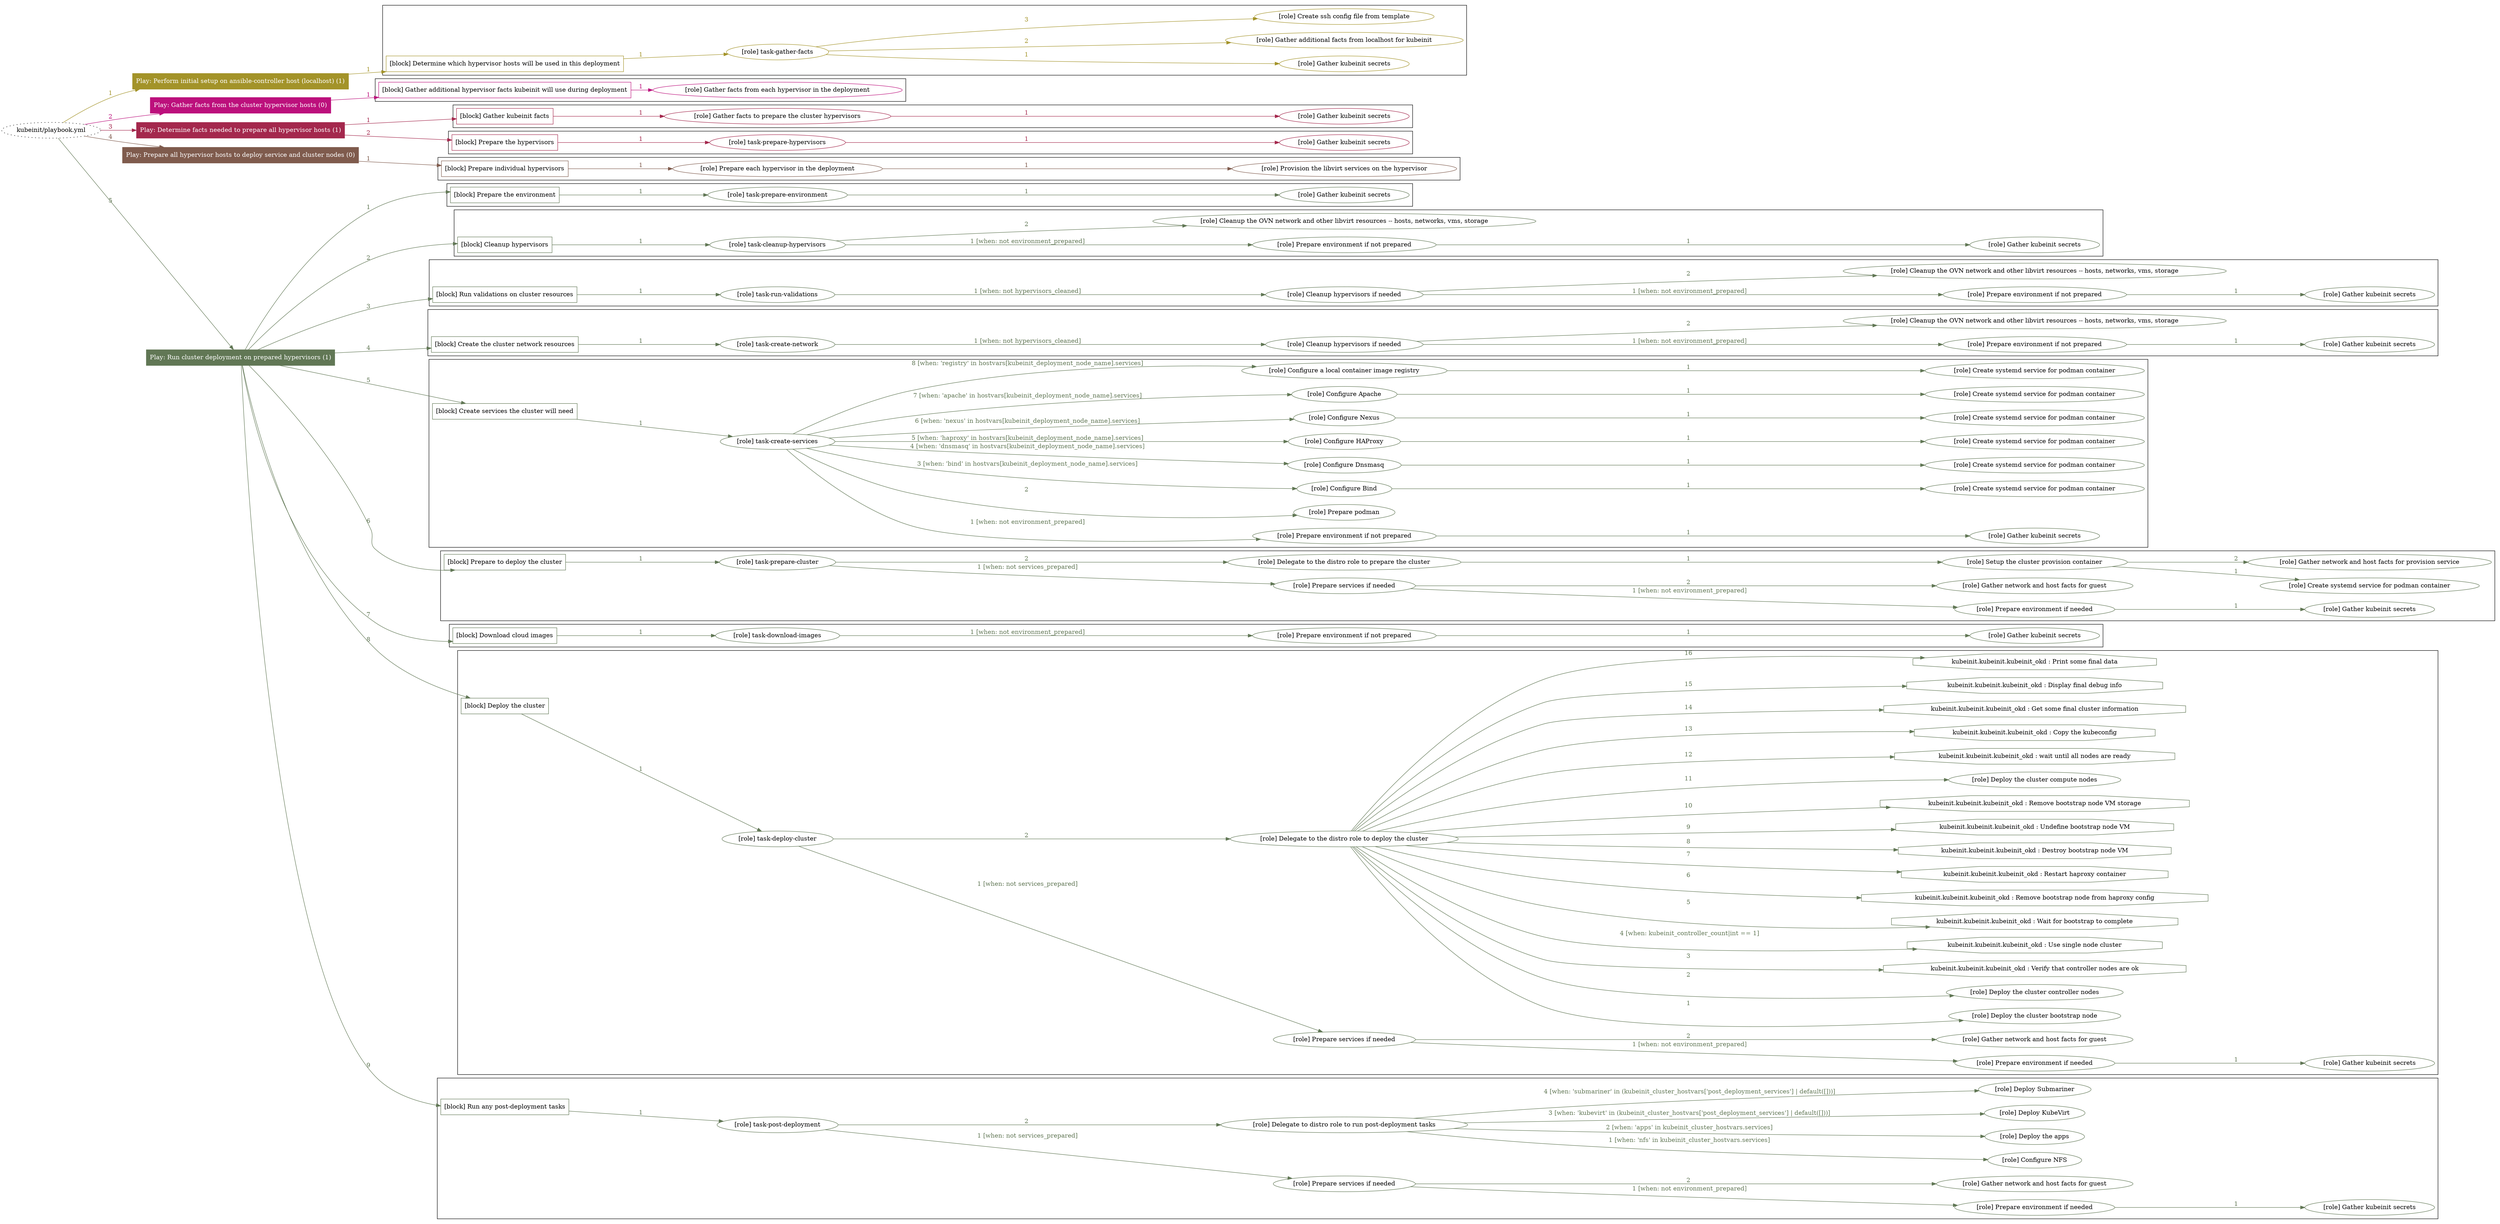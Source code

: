 digraph {
	graph [concentrate=true ordering=in rankdir=LR ratio=fill]
	edge [esep=5 sep=10]
	"kubeinit/playbook.yml" [URL="/home/runner/work/kubeinit/kubeinit/kubeinit/playbook.yml" id=playbook_3bedbb3f style=dotted]
	"kubeinit/playbook.yml" -> play_174b3d95 [label="1 " color="#a39329" fontcolor="#a39329" id=edge_b71d669e labeltooltip="1 " tooltip="1 "]
	subgraph "Play: Perform initial setup on ansible-controller host (localhost) (1)" {
		play_174b3d95 [label="Play: Perform initial setup on ansible-controller host (localhost) (1)" URL="/home/runner/work/kubeinit/kubeinit/kubeinit/playbook.yml" color="#a39329" fontcolor="#ffffff" id=play_174b3d95 shape=box style=filled tooltip=localhost]
		play_174b3d95 -> block_74522c84 [label=1 color="#a39329" fontcolor="#a39329" id=edge_3287a7b7 labeltooltip=1 tooltip=1]
		subgraph cluster_block_74522c84 {
			block_74522c84 [label="[block] Determine which hypervisor hosts will be used in this deployment" URL="/home/runner/work/kubeinit/kubeinit/kubeinit/playbook.yml" color="#a39329" id=block_74522c84 labeltooltip="Determine which hypervisor hosts will be used in this deployment" shape=box tooltip="Determine which hypervisor hosts will be used in this deployment"]
			block_74522c84 -> role_0ba1e5b7 [label="1 " color="#a39329" fontcolor="#a39329" id=edge_b9b6e959 labeltooltip="1 " tooltip="1 "]
			subgraph "task-gather-facts" {
				role_0ba1e5b7 [label="[role] task-gather-facts" URL="/home/runner/work/kubeinit/kubeinit/kubeinit/playbook.yml" color="#a39329" id=role_0ba1e5b7 tooltip="task-gather-facts"]
				role_0ba1e5b7 -> role_0a062e35 [label="1 " color="#a39329" fontcolor="#a39329" id=edge_e9a0bc50 labeltooltip="1 " tooltip="1 "]
				subgraph "Gather kubeinit secrets" {
					role_0a062e35 [label="[role] Gather kubeinit secrets" URL="/home/runner/.ansible/collections/ansible_collections/kubeinit/kubeinit/roles/kubeinit_prepare/tasks/build_hypervisors_group.yml" color="#a39329" id=role_0a062e35 tooltip="Gather kubeinit secrets"]
				}
				role_0ba1e5b7 -> role_7d234ff5 [label="2 " color="#a39329" fontcolor="#a39329" id=edge_f96735f7 labeltooltip="2 " tooltip="2 "]
				subgraph "Gather additional facts from localhost for kubeinit" {
					role_7d234ff5 [label="[role] Gather additional facts from localhost for kubeinit" URL="/home/runner/.ansible/collections/ansible_collections/kubeinit/kubeinit/roles/kubeinit_prepare/tasks/build_hypervisors_group.yml" color="#a39329" id=role_7d234ff5 tooltip="Gather additional facts from localhost for kubeinit"]
				}
				role_0ba1e5b7 -> role_5dbe7e79 [label="3 " color="#a39329" fontcolor="#a39329" id=edge_c4cd03f3 labeltooltip="3 " tooltip="3 "]
				subgraph "Create ssh config file from template" {
					role_5dbe7e79 [label="[role] Create ssh config file from template" URL="/home/runner/.ansible/collections/ansible_collections/kubeinit/kubeinit/roles/kubeinit_prepare/tasks/build_hypervisors_group.yml" color="#a39329" id=role_5dbe7e79 tooltip="Create ssh config file from template"]
				}
			}
		}
	}
	"kubeinit/playbook.yml" -> play_6eb39362 [label="2 " color="#bc107c" fontcolor="#bc107c" id=edge_ad0352cd labeltooltip="2 " tooltip="2 "]
	subgraph "Play: Gather facts from the cluster hypervisor hosts (0)" {
		play_6eb39362 [label="Play: Gather facts from the cluster hypervisor hosts (0)" URL="/home/runner/work/kubeinit/kubeinit/kubeinit/playbook.yml" color="#bc107c" fontcolor="#ffffff" id=play_6eb39362 shape=box style=filled tooltip="Play: Gather facts from the cluster hypervisor hosts (0)"]
		play_6eb39362 -> block_1a18c3d5 [label=1 color="#bc107c" fontcolor="#bc107c" id=edge_18bdb130 labeltooltip=1 tooltip=1]
		subgraph cluster_block_1a18c3d5 {
			block_1a18c3d5 [label="[block] Gather additional hypervisor facts kubeinit will use during deployment" URL="/home/runner/work/kubeinit/kubeinit/kubeinit/playbook.yml" color="#bc107c" id=block_1a18c3d5 labeltooltip="Gather additional hypervisor facts kubeinit will use during deployment" shape=box tooltip="Gather additional hypervisor facts kubeinit will use during deployment"]
			block_1a18c3d5 -> role_09507cfc [label="1 " color="#bc107c" fontcolor="#bc107c" id=edge_cf3bec93 labeltooltip="1 " tooltip="1 "]
			subgraph "Gather facts from each hypervisor in the deployment" {
				role_09507cfc [label="[role] Gather facts from each hypervisor in the deployment" URL="/home/runner/work/kubeinit/kubeinit/kubeinit/playbook.yml" color="#bc107c" id=role_09507cfc tooltip="Gather facts from each hypervisor in the deployment"]
			}
		}
	}
	"kubeinit/playbook.yml" -> play_1ab27bfb [label="3 " color="#a4284d" fontcolor="#a4284d" id=edge_b1a9ce6e labeltooltip="3 " tooltip="3 "]
	subgraph "Play: Determine facts needed to prepare all hypervisor hosts (1)" {
		play_1ab27bfb [label="Play: Determine facts needed to prepare all hypervisor hosts (1)" URL="/home/runner/work/kubeinit/kubeinit/kubeinit/playbook.yml" color="#a4284d" fontcolor="#ffffff" id=play_1ab27bfb shape=box style=filled tooltip=localhost]
		play_1ab27bfb -> block_59e3837d [label=1 color="#a4284d" fontcolor="#a4284d" id=edge_a6f72ed9 labeltooltip=1 tooltip=1]
		subgraph cluster_block_59e3837d {
			block_59e3837d [label="[block] Gather kubeinit facts" URL="/home/runner/work/kubeinit/kubeinit/kubeinit/playbook.yml" color="#a4284d" id=block_59e3837d labeltooltip="Gather kubeinit facts" shape=box tooltip="Gather kubeinit facts"]
			block_59e3837d -> role_74413d7d [label="1 " color="#a4284d" fontcolor="#a4284d" id=edge_af2817b0 labeltooltip="1 " tooltip="1 "]
			subgraph "Gather facts to prepare the cluster hypervisors" {
				role_74413d7d [label="[role] Gather facts to prepare the cluster hypervisors" URL="/home/runner/work/kubeinit/kubeinit/kubeinit/playbook.yml" color="#a4284d" id=role_74413d7d tooltip="Gather facts to prepare the cluster hypervisors"]
				role_74413d7d -> role_8d53d84b [label="1 " color="#a4284d" fontcolor="#a4284d" id=edge_31f75bb0 labeltooltip="1 " tooltip="1 "]
				subgraph "Gather kubeinit secrets" {
					role_8d53d84b [label="[role] Gather kubeinit secrets" URL="/home/runner/.ansible/collections/ansible_collections/kubeinit/kubeinit/roles/kubeinit_prepare/tasks/gather_kubeinit_facts.yml" color="#a4284d" id=role_8d53d84b tooltip="Gather kubeinit secrets"]
				}
			}
		}
		play_1ab27bfb -> block_41afdfa6 [label=2 color="#a4284d" fontcolor="#a4284d" id=edge_e0762535 labeltooltip=2 tooltip=2]
		subgraph cluster_block_41afdfa6 {
			block_41afdfa6 [label="[block] Prepare the hypervisors" URL="/home/runner/work/kubeinit/kubeinit/kubeinit/playbook.yml" color="#a4284d" id=block_41afdfa6 labeltooltip="Prepare the hypervisors" shape=box tooltip="Prepare the hypervisors"]
			block_41afdfa6 -> role_24ebc17f [label="1 " color="#a4284d" fontcolor="#a4284d" id=edge_6d41d6a4 labeltooltip="1 " tooltip="1 "]
			subgraph "task-prepare-hypervisors" {
				role_24ebc17f [label="[role] task-prepare-hypervisors" URL="/home/runner/work/kubeinit/kubeinit/kubeinit/playbook.yml" color="#a4284d" id=role_24ebc17f tooltip="task-prepare-hypervisors"]
				role_24ebc17f -> role_e06e3831 [label="1 " color="#a4284d" fontcolor="#a4284d" id=edge_910610d3 labeltooltip="1 " tooltip="1 "]
				subgraph "Gather kubeinit secrets" {
					role_e06e3831 [label="[role] Gather kubeinit secrets" URL="/home/runner/.ansible/collections/ansible_collections/kubeinit/kubeinit/roles/kubeinit_prepare/tasks/gather_kubeinit_facts.yml" color="#a4284d" id=role_e06e3831 tooltip="Gather kubeinit secrets"]
				}
			}
		}
	}
	"kubeinit/playbook.yml" -> play_4b613582 [label="4 " color="#7f5b4d" fontcolor="#7f5b4d" id=edge_abc110e1 labeltooltip="4 " tooltip="4 "]
	subgraph "Play: Prepare all hypervisor hosts to deploy service and cluster nodes (0)" {
		play_4b613582 [label="Play: Prepare all hypervisor hosts to deploy service and cluster nodes (0)" URL="/home/runner/work/kubeinit/kubeinit/kubeinit/playbook.yml" color="#7f5b4d" fontcolor="#ffffff" id=play_4b613582 shape=box style=filled tooltip="Play: Prepare all hypervisor hosts to deploy service and cluster nodes (0)"]
		play_4b613582 -> block_e85002d2 [label=1 color="#7f5b4d" fontcolor="#7f5b4d" id=edge_c864206b labeltooltip=1 tooltip=1]
		subgraph cluster_block_e85002d2 {
			block_e85002d2 [label="[block] Prepare individual hypervisors" URL="/home/runner/work/kubeinit/kubeinit/kubeinit/playbook.yml" color="#7f5b4d" id=block_e85002d2 labeltooltip="Prepare individual hypervisors" shape=box tooltip="Prepare individual hypervisors"]
			block_e85002d2 -> role_a29f2932 [label="1 " color="#7f5b4d" fontcolor="#7f5b4d" id=edge_3a478694 labeltooltip="1 " tooltip="1 "]
			subgraph "Prepare each hypervisor in the deployment" {
				role_a29f2932 [label="[role] Prepare each hypervisor in the deployment" URL="/home/runner/work/kubeinit/kubeinit/kubeinit/playbook.yml" color="#7f5b4d" id=role_a29f2932 tooltip="Prepare each hypervisor in the deployment"]
				role_a29f2932 -> role_71c5b5d5 [label="1 " color="#7f5b4d" fontcolor="#7f5b4d" id=edge_950cf396 labeltooltip="1 " tooltip="1 "]
				subgraph "Provision the libvirt services on the hypervisor" {
					role_71c5b5d5 [label="[role] Provision the libvirt services on the hypervisor" URL="/home/runner/.ansible/collections/ansible_collections/kubeinit/kubeinit/roles/kubeinit_prepare/tasks/prepare_hypervisor.yml" color="#7f5b4d" id=role_71c5b5d5 tooltip="Provision the libvirt services on the hypervisor"]
				}
			}
		}
	}
	"kubeinit/playbook.yml" -> play_f8335f6b [label="5 " color="#617755" fontcolor="#617755" id=edge_6c191ca3 labeltooltip="5 " tooltip="5 "]
	subgraph "Play: Run cluster deployment on prepared hypervisors (1)" {
		play_f8335f6b [label="Play: Run cluster deployment on prepared hypervisors (1)" URL="/home/runner/work/kubeinit/kubeinit/kubeinit/playbook.yml" color="#617755" fontcolor="#ffffff" id=play_f8335f6b shape=box style=filled tooltip=localhost]
		play_f8335f6b -> block_c4196359 [label=1 color="#617755" fontcolor="#617755" id=edge_a786167e labeltooltip=1 tooltip=1]
		subgraph cluster_block_c4196359 {
			block_c4196359 [label="[block] Prepare the environment" URL="/home/runner/work/kubeinit/kubeinit/kubeinit/playbook.yml" color="#617755" id=block_c4196359 labeltooltip="Prepare the environment" shape=box tooltip="Prepare the environment"]
			block_c4196359 -> role_02951057 [label="1 " color="#617755" fontcolor="#617755" id=edge_0a539c5b labeltooltip="1 " tooltip="1 "]
			subgraph "task-prepare-environment" {
				role_02951057 [label="[role] task-prepare-environment" URL="/home/runner/work/kubeinit/kubeinit/kubeinit/playbook.yml" color="#617755" id=role_02951057 tooltip="task-prepare-environment"]
				role_02951057 -> role_c71833b1 [label="1 " color="#617755" fontcolor="#617755" id=edge_c8c875cb labeltooltip="1 " tooltip="1 "]
				subgraph "Gather kubeinit secrets" {
					role_c71833b1 [label="[role] Gather kubeinit secrets" URL="/home/runner/.ansible/collections/ansible_collections/kubeinit/kubeinit/roles/kubeinit_prepare/tasks/gather_kubeinit_facts.yml" color="#617755" id=role_c71833b1 tooltip="Gather kubeinit secrets"]
				}
			}
		}
		play_f8335f6b -> block_bfbc50b3 [label=2 color="#617755" fontcolor="#617755" id=edge_c28ae965 labeltooltip=2 tooltip=2]
		subgraph cluster_block_bfbc50b3 {
			block_bfbc50b3 [label="[block] Cleanup hypervisors" URL="/home/runner/work/kubeinit/kubeinit/kubeinit/playbook.yml" color="#617755" id=block_bfbc50b3 labeltooltip="Cleanup hypervisors" shape=box tooltip="Cleanup hypervisors"]
			block_bfbc50b3 -> role_fa94af09 [label="1 " color="#617755" fontcolor="#617755" id=edge_de849573 labeltooltip="1 " tooltip="1 "]
			subgraph "task-cleanup-hypervisors" {
				role_fa94af09 [label="[role] task-cleanup-hypervisors" URL="/home/runner/work/kubeinit/kubeinit/kubeinit/playbook.yml" color="#617755" id=role_fa94af09 tooltip="task-cleanup-hypervisors"]
				role_fa94af09 -> role_ceb1ae45 [label="1 [when: not environment_prepared]" color="#617755" fontcolor="#617755" id=edge_382d214c labeltooltip="1 [when: not environment_prepared]" tooltip="1 [when: not environment_prepared]"]
				subgraph "Prepare environment if not prepared" {
					role_ceb1ae45 [label="[role] Prepare environment if not prepared" URL="/home/runner/.ansible/collections/ansible_collections/kubeinit/kubeinit/roles/kubeinit_prepare/tasks/cleanup_hypervisors.yml" color="#617755" id=role_ceb1ae45 tooltip="Prepare environment if not prepared"]
					role_ceb1ae45 -> role_027d367d [label="1 " color="#617755" fontcolor="#617755" id=edge_ce915ad4 labeltooltip="1 " tooltip="1 "]
					subgraph "Gather kubeinit secrets" {
						role_027d367d [label="[role] Gather kubeinit secrets" URL="/home/runner/.ansible/collections/ansible_collections/kubeinit/kubeinit/roles/kubeinit_prepare/tasks/gather_kubeinit_facts.yml" color="#617755" id=role_027d367d tooltip="Gather kubeinit secrets"]
					}
				}
				role_fa94af09 -> role_b4b18004 [label="2 " color="#617755" fontcolor="#617755" id=edge_0b291404 labeltooltip="2 " tooltip="2 "]
				subgraph "Cleanup the OVN network and other libvirt resources -- hosts, networks, vms, storage" {
					role_b4b18004 [label="[role] Cleanup the OVN network and other libvirt resources -- hosts, networks, vms, storage" URL="/home/runner/.ansible/collections/ansible_collections/kubeinit/kubeinit/roles/kubeinit_prepare/tasks/cleanup_hypervisors.yml" color="#617755" id=role_b4b18004 tooltip="Cleanup the OVN network and other libvirt resources -- hosts, networks, vms, storage"]
				}
			}
		}
		play_f8335f6b -> block_b5532238 [label=3 color="#617755" fontcolor="#617755" id=edge_f71863b3 labeltooltip=3 tooltip=3]
		subgraph cluster_block_b5532238 {
			block_b5532238 [label="[block] Run validations on cluster resources" URL="/home/runner/work/kubeinit/kubeinit/kubeinit/playbook.yml" color="#617755" id=block_b5532238 labeltooltip="Run validations on cluster resources" shape=box tooltip="Run validations on cluster resources"]
			block_b5532238 -> role_f672091c [label="1 " color="#617755" fontcolor="#617755" id=edge_d4565159 labeltooltip="1 " tooltip="1 "]
			subgraph "task-run-validations" {
				role_f672091c [label="[role] task-run-validations" URL="/home/runner/work/kubeinit/kubeinit/kubeinit/playbook.yml" color="#617755" id=role_f672091c tooltip="task-run-validations"]
				role_f672091c -> role_fff4800b [label="1 [when: not hypervisors_cleaned]" color="#617755" fontcolor="#617755" id=edge_53171412 labeltooltip="1 [when: not hypervisors_cleaned]" tooltip="1 [when: not hypervisors_cleaned]"]
				subgraph "Cleanup hypervisors if needed" {
					role_fff4800b [label="[role] Cleanup hypervisors if needed" URL="/home/runner/.ansible/collections/ansible_collections/kubeinit/kubeinit/roles/kubeinit_validations/tasks/main.yml" color="#617755" id=role_fff4800b tooltip="Cleanup hypervisors if needed"]
					role_fff4800b -> role_0109b77f [label="1 [when: not environment_prepared]" color="#617755" fontcolor="#617755" id=edge_e556b8a4 labeltooltip="1 [when: not environment_prepared]" tooltip="1 [when: not environment_prepared]"]
					subgraph "Prepare environment if not prepared" {
						role_0109b77f [label="[role] Prepare environment if not prepared" URL="/home/runner/.ansible/collections/ansible_collections/kubeinit/kubeinit/roles/kubeinit_prepare/tasks/cleanup_hypervisors.yml" color="#617755" id=role_0109b77f tooltip="Prepare environment if not prepared"]
						role_0109b77f -> role_1757f13f [label="1 " color="#617755" fontcolor="#617755" id=edge_e5deb911 labeltooltip="1 " tooltip="1 "]
						subgraph "Gather kubeinit secrets" {
							role_1757f13f [label="[role] Gather kubeinit secrets" URL="/home/runner/.ansible/collections/ansible_collections/kubeinit/kubeinit/roles/kubeinit_prepare/tasks/gather_kubeinit_facts.yml" color="#617755" id=role_1757f13f tooltip="Gather kubeinit secrets"]
						}
					}
					role_fff4800b -> role_4e2628be [label="2 " color="#617755" fontcolor="#617755" id=edge_0cc10b0d labeltooltip="2 " tooltip="2 "]
					subgraph "Cleanup the OVN network and other libvirt resources -- hosts, networks, vms, storage" {
						role_4e2628be [label="[role] Cleanup the OVN network and other libvirt resources -- hosts, networks, vms, storage" URL="/home/runner/.ansible/collections/ansible_collections/kubeinit/kubeinit/roles/kubeinit_prepare/tasks/cleanup_hypervisors.yml" color="#617755" id=role_4e2628be tooltip="Cleanup the OVN network and other libvirt resources -- hosts, networks, vms, storage"]
					}
				}
			}
		}
		play_f8335f6b -> block_6ddebbd6 [label=4 color="#617755" fontcolor="#617755" id=edge_31849d3e labeltooltip=4 tooltip=4]
		subgraph cluster_block_6ddebbd6 {
			block_6ddebbd6 [label="[block] Create the cluster network resources" URL="/home/runner/work/kubeinit/kubeinit/kubeinit/playbook.yml" color="#617755" id=block_6ddebbd6 labeltooltip="Create the cluster network resources" shape=box tooltip="Create the cluster network resources"]
			block_6ddebbd6 -> role_6ae94797 [label="1 " color="#617755" fontcolor="#617755" id=edge_15ed4885 labeltooltip="1 " tooltip="1 "]
			subgraph "task-create-network" {
				role_6ae94797 [label="[role] task-create-network" URL="/home/runner/work/kubeinit/kubeinit/kubeinit/playbook.yml" color="#617755" id=role_6ae94797 tooltip="task-create-network"]
				role_6ae94797 -> role_1b22cab7 [label="1 [when: not hypervisors_cleaned]" color="#617755" fontcolor="#617755" id=edge_da47c4b3 labeltooltip="1 [when: not hypervisors_cleaned]" tooltip="1 [when: not hypervisors_cleaned]"]
				subgraph "Cleanup hypervisors if needed" {
					role_1b22cab7 [label="[role] Cleanup hypervisors if needed" URL="/home/runner/.ansible/collections/ansible_collections/kubeinit/kubeinit/roles/kubeinit_libvirt/tasks/create_network.yml" color="#617755" id=role_1b22cab7 tooltip="Cleanup hypervisors if needed"]
					role_1b22cab7 -> role_82e1c1d7 [label="1 [when: not environment_prepared]" color="#617755" fontcolor="#617755" id=edge_61d2a294 labeltooltip="1 [when: not environment_prepared]" tooltip="1 [when: not environment_prepared]"]
					subgraph "Prepare environment if not prepared" {
						role_82e1c1d7 [label="[role] Prepare environment if not prepared" URL="/home/runner/.ansible/collections/ansible_collections/kubeinit/kubeinit/roles/kubeinit_prepare/tasks/cleanup_hypervisors.yml" color="#617755" id=role_82e1c1d7 tooltip="Prepare environment if not prepared"]
						role_82e1c1d7 -> role_a363434a [label="1 " color="#617755" fontcolor="#617755" id=edge_0799a6a3 labeltooltip="1 " tooltip="1 "]
						subgraph "Gather kubeinit secrets" {
							role_a363434a [label="[role] Gather kubeinit secrets" URL="/home/runner/.ansible/collections/ansible_collections/kubeinit/kubeinit/roles/kubeinit_prepare/tasks/gather_kubeinit_facts.yml" color="#617755" id=role_a363434a tooltip="Gather kubeinit secrets"]
						}
					}
					role_1b22cab7 -> role_53f0c0cb [label="2 " color="#617755" fontcolor="#617755" id=edge_e1beba64 labeltooltip="2 " tooltip="2 "]
					subgraph "Cleanup the OVN network and other libvirt resources -- hosts, networks, vms, storage" {
						role_53f0c0cb [label="[role] Cleanup the OVN network and other libvirt resources -- hosts, networks, vms, storage" URL="/home/runner/.ansible/collections/ansible_collections/kubeinit/kubeinit/roles/kubeinit_prepare/tasks/cleanup_hypervisors.yml" color="#617755" id=role_53f0c0cb tooltip="Cleanup the OVN network and other libvirt resources -- hosts, networks, vms, storage"]
					}
				}
			}
		}
		play_f8335f6b -> block_bbef43d0 [label=5 color="#617755" fontcolor="#617755" id=edge_093c44d7 labeltooltip=5 tooltip=5]
		subgraph cluster_block_bbef43d0 {
			block_bbef43d0 [label="[block] Create services the cluster will need" URL="/home/runner/work/kubeinit/kubeinit/kubeinit/playbook.yml" color="#617755" id=block_bbef43d0 labeltooltip="Create services the cluster will need" shape=box tooltip="Create services the cluster will need"]
			block_bbef43d0 -> role_038a3d6b [label="1 " color="#617755" fontcolor="#617755" id=edge_b6865187 labeltooltip="1 " tooltip="1 "]
			subgraph "task-create-services" {
				role_038a3d6b [label="[role] task-create-services" URL="/home/runner/work/kubeinit/kubeinit/kubeinit/playbook.yml" color="#617755" id=role_038a3d6b tooltip="task-create-services"]
				role_038a3d6b -> role_3143de0e [label="1 [when: not environment_prepared]" color="#617755" fontcolor="#617755" id=edge_4c045d58 labeltooltip="1 [when: not environment_prepared]" tooltip="1 [when: not environment_prepared]"]
				subgraph "Prepare environment if not prepared" {
					role_3143de0e [label="[role] Prepare environment if not prepared" URL="/home/runner/.ansible/collections/ansible_collections/kubeinit/kubeinit/roles/kubeinit_services/tasks/main.yml" color="#617755" id=role_3143de0e tooltip="Prepare environment if not prepared"]
					role_3143de0e -> role_fbd0771a [label="1 " color="#617755" fontcolor="#617755" id=edge_cfccfac6 labeltooltip="1 " tooltip="1 "]
					subgraph "Gather kubeinit secrets" {
						role_fbd0771a [label="[role] Gather kubeinit secrets" URL="/home/runner/.ansible/collections/ansible_collections/kubeinit/kubeinit/roles/kubeinit_prepare/tasks/gather_kubeinit_facts.yml" color="#617755" id=role_fbd0771a tooltip="Gather kubeinit secrets"]
					}
				}
				role_038a3d6b -> role_7cc72eea [label="2 " color="#617755" fontcolor="#617755" id=edge_2bf99a81 labeltooltip="2 " tooltip="2 "]
				subgraph "Prepare podman" {
					role_7cc72eea [label="[role] Prepare podman" URL="/home/runner/.ansible/collections/ansible_collections/kubeinit/kubeinit/roles/kubeinit_services/tasks/00_create_service_pod.yml" color="#617755" id=role_7cc72eea tooltip="Prepare podman"]
				}
				role_038a3d6b -> role_426072a3 [label="3 [when: 'bind' in hostvars[kubeinit_deployment_node_name].services]" color="#617755" fontcolor="#617755" id=edge_479553a2 labeltooltip="3 [when: 'bind' in hostvars[kubeinit_deployment_node_name].services]" tooltip="3 [when: 'bind' in hostvars[kubeinit_deployment_node_name].services]"]
				subgraph "Configure Bind" {
					role_426072a3 [label="[role] Configure Bind" URL="/home/runner/.ansible/collections/ansible_collections/kubeinit/kubeinit/roles/kubeinit_services/tasks/start_services_containers.yml" color="#617755" id=role_426072a3 tooltip="Configure Bind"]
					role_426072a3 -> role_4a5bbe70 [label="1 " color="#617755" fontcolor="#617755" id=edge_d32dec18 labeltooltip="1 " tooltip="1 "]
					subgraph "Create systemd service for podman container" {
						role_4a5bbe70 [label="[role] Create systemd service for podman container" URL="/home/runner/.ansible/collections/ansible_collections/kubeinit/kubeinit/roles/kubeinit_bind/tasks/main.yml" color="#617755" id=role_4a5bbe70 tooltip="Create systemd service for podman container"]
					}
				}
				role_038a3d6b -> role_b3a87ad7 [label="4 [when: 'dnsmasq' in hostvars[kubeinit_deployment_node_name].services]" color="#617755" fontcolor="#617755" id=edge_89a3a5d7 labeltooltip="4 [when: 'dnsmasq' in hostvars[kubeinit_deployment_node_name].services]" tooltip="4 [when: 'dnsmasq' in hostvars[kubeinit_deployment_node_name].services]"]
				subgraph "Configure Dnsmasq" {
					role_b3a87ad7 [label="[role] Configure Dnsmasq" URL="/home/runner/.ansible/collections/ansible_collections/kubeinit/kubeinit/roles/kubeinit_services/tasks/start_services_containers.yml" color="#617755" id=role_b3a87ad7 tooltip="Configure Dnsmasq"]
					role_b3a87ad7 -> role_f54feba3 [label="1 " color="#617755" fontcolor="#617755" id=edge_2a66abca labeltooltip="1 " tooltip="1 "]
					subgraph "Create systemd service for podman container" {
						role_f54feba3 [label="[role] Create systemd service for podman container" URL="/home/runner/.ansible/collections/ansible_collections/kubeinit/kubeinit/roles/kubeinit_dnsmasq/tasks/main.yml" color="#617755" id=role_f54feba3 tooltip="Create systemd service for podman container"]
					}
				}
				role_038a3d6b -> role_9c20b558 [label="5 [when: 'haproxy' in hostvars[kubeinit_deployment_node_name].services]" color="#617755" fontcolor="#617755" id=edge_d24d5bd2 labeltooltip="5 [when: 'haproxy' in hostvars[kubeinit_deployment_node_name].services]" tooltip="5 [when: 'haproxy' in hostvars[kubeinit_deployment_node_name].services]"]
				subgraph "Configure HAProxy" {
					role_9c20b558 [label="[role] Configure HAProxy" URL="/home/runner/.ansible/collections/ansible_collections/kubeinit/kubeinit/roles/kubeinit_services/tasks/start_services_containers.yml" color="#617755" id=role_9c20b558 tooltip="Configure HAProxy"]
					role_9c20b558 -> role_f369ee28 [label="1 " color="#617755" fontcolor="#617755" id=edge_32cbab1d labeltooltip="1 " tooltip="1 "]
					subgraph "Create systemd service for podman container" {
						role_f369ee28 [label="[role] Create systemd service for podman container" URL="/home/runner/.ansible/collections/ansible_collections/kubeinit/kubeinit/roles/kubeinit_haproxy/tasks/main.yml" color="#617755" id=role_f369ee28 tooltip="Create systemd service for podman container"]
					}
				}
				role_038a3d6b -> role_7deea6bb [label="6 [when: 'nexus' in hostvars[kubeinit_deployment_node_name].services]" color="#617755" fontcolor="#617755" id=edge_24473216 labeltooltip="6 [when: 'nexus' in hostvars[kubeinit_deployment_node_name].services]" tooltip="6 [when: 'nexus' in hostvars[kubeinit_deployment_node_name].services]"]
				subgraph "Configure Nexus" {
					role_7deea6bb [label="[role] Configure Nexus" URL="/home/runner/.ansible/collections/ansible_collections/kubeinit/kubeinit/roles/kubeinit_services/tasks/start_services_containers.yml" color="#617755" id=role_7deea6bb tooltip="Configure Nexus"]
					role_7deea6bb -> role_7d5cf4a2 [label="1 " color="#617755" fontcolor="#617755" id=edge_e6928983 labeltooltip="1 " tooltip="1 "]
					subgraph "Create systemd service for podman container" {
						role_7d5cf4a2 [label="[role] Create systemd service for podman container" URL="/home/runner/.ansible/collections/ansible_collections/kubeinit/kubeinit/roles/kubeinit_nexus/tasks/main.yml" color="#617755" id=role_7d5cf4a2 tooltip="Create systemd service for podman container"]
					}
				}
				role_038a3d6b -> role_eaf7cc3d [label="7 [when: 'apache' in hostvars[kubeinit_deployment_node_name].services]" color="#617755" fontcolor="#617755" id=edge_2b9f7807 labeltooltip="7 [when: 'apache' in hostvars[kubeinit_deployment_node_name].services]" tooltip="7 [when: 'apache' in hostvars[kubeinit_deployment_node_name].services]"]
				subgraph "Configure Apache" {
					role_eaf7cc3d [label="[role] Configure Apache" URL="/home/runner/.ansible/collections/ansible_collections/kubeinit/kubeinit/roles/kubeinit_services/tasks/start_services_containers.yml" color="#617755" id=role_eaf7cc3d tooltip="Configure Apache"]
					role_eaf7cc3d -> role_1a77e138 [label="1 " color="#617755" fontcolor="#617755" id=edge_bcda5e75 labeltooltip="1 " tooltip="1 "]
					subgraph "Create systemd service for podman container" {
						role_1a77e138 [label="[role] Create systemd service for podman container" URL="/home/runner/.ansible/collections/ansible_collections/kubeinit/kubeinit/roles/kubeinit_apache/tasks/main.yml" color="#617755" id=role_1a77e138 tooltip="Create systemd service for podman container"]
					}
				}
				role_038a3d6b -> role_c43343f3 [label="8 [when: 'registry' in hostvars[kubeinit_deployment_node_name].services]" color="#617755" fontcolor="#617755" id=edge_e2b7f90d labeltooltip="8 [when: 'registry' in hostvars[kubeinit_deployment_node_name].services]" tooltip="8 [when: 'registry' in hostvars[kubeinit_deployment_node_name].services]"]
				subgraph "Configure a local container image registry" {
					role_c43343f3 [label="[role] Configure a local container image registry" URL="/home/runner/.ansible/collections/ansible_collections/kubeinit/kubeinit/roles/kubeinit_services/tasks/start_services_containers.yml" color="#617755" id=role_c43343f3 tooltip="Configure a local container image registry"]
					role_c43343f3 -> role_17499e51 [label="1 " color="#617755" fontcolor="#617755" id=edge_96d3210a labeltooltip="1 " tooltip="1 "]
					subgraph "Create systemd service for podman container" {
						role_17499e51 [label="[role] Create systemd service for podman container" URL="/home/runner/.ansible/collections/ansible_collections/kubeinit/kubeinit/roles/kubeinit_registry/tasks/main.yml" color="#617755" id=role_17499e51 tooltip="Create systemd service for podman container"]
					}
				}
			}
		}
		play_f8335f6b -> block_901c8e08 [label=6 color="#617755" fontcolor="#617755" id=edge_f8f8f641 labeltooltip=6 tooltip=6]
		subgraph cluster_block_901c8e08 {
			block_901c8e08 [label="[block] Prepare to deploy the cluster" URL="/home/runner/work/kubeinit/kubeinit/kubeinit/playbook.yml" color="#617755" id=block_901c8e08 labeltooltip="Prepare to deploy the cluster" shape=box tooltip="Prepare to deploy the cluster"]
			block_901c8e08 -> role_e07f86bc [label="1 " color="#617755" fontcolor="#617755" id=edge_d7cfa985 labeltooltip="1 " tooltip="1 "]
			subgraph "task-prepare-cluster" {
				role_e07f86bc [label="[role] task-prepare-cluster" URL="/home/runner/work/kubeinit/kubeinit/kubeinit/playbook.yml" color="#617755" id=role_e07f86bc tooltip="task-prepare-cluster"]
				role_e07f86bc -> role_2adcedcd [label="1 [when: not services_prepared]" color="#617755" fontcolor="#617755" id=edge_e034f076 labeltooltip="1 [when: not services_prepared]" tooltip="1 [when: not services_prepared]"]
				subgraph "Prepare services if needed" {
					role_2adcedcd [label="[role] Prepare services if needed" URL="/home/runner/.ansible/collections/ansible_collections/kubeinit/kubeinit/roles/kubeinit_prepare/tasks/prepare_cluster.yml" color="#617755" id=role_2adcedcd tooltip="Prepare services if needed"]
					role_2adcedcd -> role_73595501 [label="1 [when: not environment_prepared]" color="#617755" fontcolor="#617755" id=edge_5306ca9c labeltooltip="1 [when: not environment_prepared]" tooltip="1 [when: not environment_prepared]"]
					subgraph "Prepare environment if needed" {
						role_73595501 [label="[role] Prepare environment if needed" URL="/home/runner/.ansible/collections/ansible_collections/kubeinit/kubeinit/roles/kubeinit_services/tasks/prepare_services.yml" color="#617755" id=role_73595501 tooltip="Prepare environment if needed"]
						role_73595501 -> role_36043789 [label="1 " color="#617755" fontcolor="#617755" id=edge_86f6cc75 labeltooltip="1 " tooltip="1 "]
						subgraph "Gather kubeinit secrets" {
							role_36043789 [label="[role] Gather kubeinit secrets" URL="/home/runner/.ansible/collections/ansible_collections/kubeinit/kubeinit/roles/kubeinit_prepare/tasks/gather_kubeinit_facts.yml" color="#617755" id=role_36043789 tooltip="Gather kubeinit secrets"]
						}
					}
					role_2adcedcd -> role_ecd1c332 [label="2 " color="#617755" fontcolor="#617755" id=edge_a14723bd labeltooltip="2 " tooltip="2 "]
					subgraph "Gather network and host facts for guest" {
						role_ecd1c332 [label="[role] Gather network and host facts for guest" URL="/home/runner/.ansible/collections/ansible_collections/kubeinit/kubeinit/roles/kubeinit_services/tasks/prepare_services.yml" color="#617755" id=role_ecd1c332 tooltip="Gather network and host facts for guest"]
					}
				}
				role_e07f86bc -> role_5ca2ddab [label="2 " color="#617755" fontcolor="#617755" id=edge_df6185fc labeltooltip="2 " tooltip="2 "]
				subgraph "Delegate to the distro role to prepare the cluster" {
					role_5ca2ddab [label="[role] Delegate to the distro role to prepare the cluster" URL="/home/runner/.ansible/collections/ansible_collections/kubeinit/kubeinit/roles/kubeinit_prepare/tasks/prepare_cluster.yml" color="#617755" id=role_5ca2ddab tooltip="Delegate to the distro role to prepare the cluster"]
					role_5ca2ddab -> role_2a897140 [label="1 " color="#617755" fontcolor="#617755" id=edge_152539a6 labeltooltip="1 " tooltip="1 "]
					subgraph "Setup the cluster provision container" {
						role_2a897140 [label="[role] Setup the cluster provision container" URL="/home/runner/.ansible/collections/ansible_collections/kubeinit/kubeinit/roles/kubeinit_okd/tasks/prepare_cluster.yml" color="#617755" id=role_2a897140 tooltip="Setup the cluster provision container"]
						role_2a897140 -> role_53965bdc [label="1 " color="#617755" fontcolor="#617755" id=edge_acf65f79 labeltooltip="1 " tooltip="1 "]
						subgraph "Create systemd service for podman container" {
							role_53965bdc [label="[role] Create systemd service for podman container" URL="/home/runner/.ansible/collections/ansible_collections/kubeinit/kubeinit/roles/kubeinit_services/tasks/create_provision_container.yml" color="#617755" id=role_53965bdc tooltip="Create systemd service for podman container"]
						}
						role_2a897140 -> role_f00056f7 [label="2 " color="#617755" fontcolor="#617755" id=edge_c6a7448f labeltooltip="2 " tooltip="2 "]
						subgraph "Gather network and host facts for provision service" {
							role_f00056f7 [label="[role] Gather network and host facts for provision service" URL="/home/runner/.ansible/collections/ansible_collections/kubeinit/kubeinit/roles/kubeinit_services/tasks/create_provision_container.yml" color="#617755" id=role_f00056f7 tooltip="Gather network and host facts for provision service"]
						}
					}
				}
			}
		}
		play_f8335f6b -> block_d2a82c1e [label=7 color="#617755" fontcolor="#617755" id=edge_5ab39b6b labeltooltip=7 tooltip=7]
		subgraph cluster_block_d2a82c1e {
			block_d2a82c1e [label="[block] Download cloud images" URL="/home/runner/work/kubeinit/kubeinit/kubeinit/playbook.yml" color="#617755" id=block_d2a82c1e labeltooltip="Download cloud images" shape=box tooltip="Download cloud images"]
			block_d2a82c1e -> role_70a36073 [label="1 " color="#617755" fontcolor="#617755" id=edge_02aaed66 labeltooltip="1 " tooltip="1 "]
			subgraph "task-download-images" {
				role_70a36073 [label="[role] task-download-images" URL="/home/runner/work/kubeinit/kubeinit/kubeinit/playbook.yml" color="#617755" id=role_70a36073 tooltip="task-download-images"]
				role_70a36073 -> role_9264e80a [label="1 [when: not environment_prepared]" color="#617755" fontcolor="#617755" id=edge_4982240a labeltooltip="1 [when: not environment_prepared]" tooltip="1 [when: not environment_prepared]"]
				subgraph "Prepare environment if not prepared" {
					role_9264e80a [label="[role] Prepare environment if not prepared" URL="/home/runner/.ansible/collections/ansible_collections/kubeinit/kubeinit/roles/kubeinit_libvirt/tasks/download_cloud_images.yml" color="#617755" id=role_9264e80a tooltip="Prepare environment if not prepared"]
					role_9264e80a -> role_2a9cb514 [label="1 " color="#617755" fontcolor="#617755" id=edge_9654b39e labeltooltip="1 " tooltip="1 "]
					subgraph "Gather kubeinit secrets" {
						role_2a9cb514 [label="[role] Gather kubeinit secrets" URL="/home/runner/.ansible/collections/ansible_collections/kubeinit/kubeinit/roles/kubeinit_prepare/tasks/gather_kubeinit_facts.yml" color="#617755" id=role_2a9cb514 tooltip="Gather kubeinit secrets"]
					}
				}
			}
		}
		play_f8335f6b -> block_8e929018 [label=8 color="#617755" fontcolor="#617755" id=edge_1ec1a835 labeltooltip=8 tooltip=8]
		subgraph cluster_block_8e929018 {
			block_8e929018 [label="[block] Deploy the cluster" URL="/home/runner/work/kubeinit/kubeinit/kubeinit/playbook.yml" color="#617755" id=block_8e929018 labeltooltip="Deploy the cluster" shape=box tooltip="Deploy the cluster"]
			block_8e929018 -> role_42a845d1 [label="1 " color="#617755" fontcolor="#617755" id=edge_96f3f8f6 labeltooltip="1 " tooltip="1 "]
			subgraph "task-deploy-cluster" {
				role_42a845d1 [label="[role] task-deploy-cluster" URL="/home/runner/work/kubeinit/kubeinit/kubeinit/playbook.yml" color="#617755" id=role_42a845d1 tooltip="task-deploy-cluster"]
				role_42a845d1 -> role_2dd9cfdb [label="1 [when: not services_prepared]" color="#617755" fontcolor="#617755" id=edge_2e46a96e labeltooltip="1 [when: not services_prepared]" tooltip="1 [when: not services_prepared]"]
				subgraph "Prepare services if needed" {
					role_2dd9cfdb [label="[role] Prepare services if needed" URL="/home/runner/.ansible/collections/ansible_collections/kubeinit/kubeinit/roles/kubeinit_prepare/tasks/deploy_cluster.yml" color="#617755" id=role_2dd9cfdb tooltip="Prepare services if needed"]
					role_2dd9cfdb -> role_6096e54c [label="1 [when: not environment_prepared]" color="#617755" fontcolor="#617755" id=edge_29666532 labeltooltip="1 [when: not environment_prepared]" tooltip="1 [when: not environment_prepared]"]
					subgraph "Prepare environment if needed" {
						role_6096e54c [label="[role] Prepare environment if needed" URL="/home/runner/.ansible/collections/ansible_collections/kubeinit/kubeinit/roles/kubeinit_services/tasks/prepare_services.yml" color="#617755" id=role_6096e54c tooltip="Prepare environment if needed"]
						role_6096e54c -> role_fa18d343 [label="1 " color="#617755" fontcolor="#617755" id=edge_4f958d97 labeltooltip="1 " tooltip="1 "]
						subgraph "Gather kubeinit secrets" {
							role_fa18d343 [label="[role] Gather kubeinit secrets" URL="/home/runner/.ansible/collections/ansible_collections/kubeinit/kubeinit/roles/kubeinit_prepare/tasks/gather_kubeinit_facts.yml" color="#617755" id=role_fa18d343 tooltip="Gather kubeinit secrets"]
						}
					}
					role_2dd9cfdb -> role_f05fb2c2 [label="2 " color="#617755" fontcolor="#617755" id=edge_a42b7598 labeltooltip="2 " tooltip="2 "]
					subgraph "Gather network and host facts for guest" {
						role_f05fb2c2 [label="[role] Gather network and host facts for guest" URL="/home/runner/.ansible/collections/ansible_collections/kubeinit/kubeinit/roles/kubeinit_services/tasks/prepare_services.yml" color="#617755" id=role_f05fb2c2 tooltip="Gather network and host facts for guest"]
					}
				}
				role_42a845d1 -> role_ee28ab96 [label="2 " color="#617755" fontcolor="#617755" id=edge_a2f2127a labeltooltip="2 " tooltip="2 "]
				subgraph "Delegate to the distro role to deploy the cluster" {
					role_ee28ab96 [label="[role] Delegate to the distro role to deploy the cluster" URL="/home/runner/.ansible/collections/ansible_collections/kubeinit/kubeinit/roles/kubeinit_prepare/tasks/deploy_cluster.yml" color="#617755" id=role_ee28ab96 tooltip="Delegate to the distro role to deploy the cluster"]
					role_ee28ab96 -> role_1ecc7550 [label="1 " color="#617755" fontcolor="#617755" id=edge_578a57e7 labeltooltip="1 " tooltip="1 "]
					subgraph "Deploy the cluster bootstrap node" {
						role_1ecc7550 [label="[role] Deploy the cluster bootstrap node" URL="/home/runner/.ansible/collections/ansible_collections/kubeinit/kubeinit/roles/kubeinit_okd/tasks/main.yml" color="#617755" id=role_1ecc7550 tooltip="Deploy the cluster bootstrap node"]
					}
					role_ee28ab96 -> role_cb63afd2 [label="2 " color="#617755" fontcolor="#617755" id=edge_5c57eaea labeltooltip="2 " tooltip="2 "]
					subgraph "Deploy the cluster controller nodes" {
						role_cb63afd2 [label="[role] Deploy the cluster controller nodes" URL="/home/runner/.ansible/collections/ansible_collections/kubeinit/kubeinit/roles/kubeinit_okd/tasks/main.yml" color="#617755" id=role_cb63afd2 tooltip="Deploy the cluster controller nodes"]
					}
					task_7fe8fcbc [label="kubeinit.kubeinit.kubeinit_okd : Verify that controller nodes are ok" URL="/home/runner/.ansible/collections/ansible_collections/kubeinit/kubeinit/roles/kubeinit_okd/tasks/main.yml" color="#617755" id=task_7fe8fcbc shape=octagon tooltip="kubeinit.kubeinit.kubeinit_okd : Verify that controller nodes are ok"]
					role_ee28ab96 -> task_7fe8fcbc [label="3 " color="#617755" fontcolor="#617755" id=edge_1b7b3adc labeltooltip="3 " tooltip="3 "]
					task_f2858be0 [label="kubeinit.kubeinit.kubeinit_okd : Use single node cluster" URL="/home/runner/.ansible/collections/ansible_collections/kubeinit/kubeinit/roles/kubeinit_okd/tasks/main.yml" color="#617755" id=task_f2858be0 shape=octagon tooltip="kubeinit.kubeinit.kubeinit_okd : Use single node cluster"]
					role_ee28ab96 -> task_f2858be0 [label="4 [when: kubeinit_controller_count|int == 1]" color="#617755" fontcolor="#617755" id=edge_a0641b5b labeltooltip="4 [when: kubeinit_controller_count|int == 1]" tooltip="4 [when: kubeinit_controller_count|int == 1]"]
					task_f20b1870 [label="kubeinit.kubeinit.kubeinit_okd : Wait for bootstrap to complete" URL="/home/runner/.ansible/collections/ansible_collections/kubeinit/kubeinit/roles/kubeinit_okd/tasks/main.yml" color="#617755" id=task_f20b1870 shape=octagon tooltip="kubeinit.kubeinit.kubeinit_okd : Wait for bootstrap to complete"]
					role_ee28ab96 -> task_f20b1870 [label="5 " color="#617755" fontcolor="#617755" id=edge_f554bf66 labeltooltip="5 " tooltip="5 "]
					task_e24eda10 [label="kubeinit.kubeinit.kubeinit_okd : Remove bootstrap node from haproxy config" URL="/home/runner/.ansible/collections/ansible_collections/kubeinit/kubeinit/roles/kubeinit_okd/tasks/main.yml" color="#617755" id=task_e24eda10 shape=octagon tooltip="kubeinit.kubeinit.kubeinit_okd : Remove bootstrap node from haproxy config"]
					role_ee28ab96 -> task_e24eda10 [label="6 " color="#617755" fontcolor="#617755" id=edge_9ef64a85 labeltooltip="6 " tooltip="6 "]
					task_ae56e25a [label="kubeinit.kubeinit.kubeinit_okd : Restart haproxy container" URL="/home/runner/.ansible/collections/ansible_collections/kubeinit/kubeinit/roles/kubeinit_okd/tasks/main.yml" color="#617755" id=task_ae56e25a shape=octagon tooltip="kubeinit.kubeinit.kubeinit_okd : Restart haproxy container"]
					role_ee28ab96 -> task_ae56e25a [label="7 " color="#617755" fontcolor="#617755" id=edge_12e31c8b labeltooltip="7 " tooltip="7 "]
					task_913e714e [label="kubeinit.kubeinit.kubeinit_okd : Destroy bootstrap node VM" URL="/home/runner/.ansible/collections/ansible_collections/kubeinit/kubeinit/roles/kubeinit_okd/tasks/main.yml" color="#617755" id=task_913e714e shape=octagon tooltip="kubeinit.kubeinit.kubeinit_okd : Destroy bootstrap node VM"]
					role_ee28ab96 -> task_913e714e [label="8 " color="#617755" fontcolor="#617755" id=edge_02b19d89 labeltooltip="8 " tooltip="8 "]
					task_b4fed62e [label="kubeinit.kubeinit.kubeinit_okd : Undefine bootstrap node VM" URL="/home/runner/.ansible/collections/ansible_collections/kubeinit/kubeinit/roles/kubeinit_okd/tasks/main.yml" color="#617755" id=task_b4fed62e shape=octagon tooltip="kubeinit.kubeinit.kubeinit_okd : Undefine bootstrap node VM"]
					role_ee28ab96 -> task_b4fed62e [label="9 " color="#617755" fontcolor="#617755" id=edge_9fb21c2b labeltooltip="9 " tooltip="9 "]
					task_a6aa5908 [label="kubeinit.kubeinit.kubeinit_okd : Remove bootstrap node VM storage" URL="/home/runner/.ansible/collections/ansible_collections/kubeinit/kubeinit/roles/kubeinit_okd/tasks/main.yml" color="#617755" id=task_a6aa5908 shape=octagon tooltip="kubeinit.kubeinit.kubeinit_okd : Remove bootstrap node VM storage"]
					role_ee28ab96 -> task_a6aa5908 [label="10 " color="#617755" fontcolor="#617755" id=edge_b38390fa labeltooltip="10 " tooltip="10 "]
					role_ee28ab96 -> role_d6768e80 [label="11 " color="#617755" fontcolor="#617755" id=edge_86b30731 labeltooltip="11 " tooltip="11 "]
					subgraph "Deploy the cluster compute nodes" {
						role_d6768e80 [label="[role] Deploy the cluster compute nodes" URL="/home/runner/.ansible/collections/ansible_collections/kubeinit/kubeinit/roles/kubeinit_okd/tasks/main.yml" color="#617755" id=role_d6768e80 tooltip="Deploy the cluster compute nodes"]
					}
					task_1337acc8 [label="kubeinit.kubeinit.kubeinit_okd : wait until all nodes are ready" URL="/home/runner/.ansible/collections/ansible_collections/kubeinit/kubeinit/roles/kubeinit_okd/tasks/main.yml" color="#617755" id=task_1337acc8 shape=octagon tooltip="kubeinit.kubeinit.kubeinit_okd : wait until all nodes are ready"]
					role_ee28ab96 -> task_1337acc8 [label="12 " color="#617755" fontcolor="#617755" id=edge_6257cdbb labeltooltip="12 " tooltip="12 "]
					task_52534d3a [label="kubeinit.kubeinit.kubeinit_okd : Copy the kubeconfig" URL="/home/runner/.ansible/collections/ansible_collections/kubeinit/kubeinit/roles/kubeinit_okd/tasks/main.yml" color="#617755" id=task_52534d3a shape=octagon tooltip="kubeinit.kubeinit.kubeinit_okd : Copy the kubeconfig"]
					role_ee28ab96 -> task_52534d3a [label="13 " color="#617755" fontcolor="#617755" id=edge_5c61ddf9 labeltooltip="13 " tooltip="13 "]
					task_856ac661 [label="kubeinit.kubeinit.kubeinit_okd : Get some final cluster information" URL="/home/runner/.ansible/collections/ansible_collections/kubeinit/kubeinit/roles/kubeinit_okd/tasks/main.yml" color="#617755" id=task_856ac661 shape=octagon tooltip="kubeinit.kubeinit.kubeinit_okd : Get some final cluster information"]
					role_ee28ab96 -> task_856ac661 [label="14 " color="#617755" fontcolor="#617755" id=edge_0d815a4f labeltooltip="14 " tooltip="14 "]
					task_dade902c [label="kubeinit.kubeinit.kubeinit_okd : Display final debug info" URL="/home/runner/.ansible/collections/ansible_collections/kubeinit/kubeinit/roles/kubeinit_okd/tasks/main.yml" color="#617755" id=task_dade902c shape=octagon tooltip="kubeinit.kubeinit.kubeinit_okd : Display final debug info"]
					role_ee28ab96 -> task_dade902c [label="15 " color="#617755" fontcolor="#617755" id=edge_4a236b00 labeltooltip="15 " tooltip="15 "]
					task_11c67a8b [label="kubeinit.kubeinit.kubeinit_okd : Print some final data" URL="/home/runner/.ansible/collections/ansible_collections/kubeinit/kubeinit/roles/kubeinit_okd/tasks/main.yml" color="#617755" id=task_11c67a8b shape=octagon tooltip="kubeinit.kubeinit.kubeinit_okd : Print some final data"]
					role_ee28ab96 -> task_11c67a8b [label="16 " color="#617755" fontcolor="#617755" id=edge_aa916324 labeltooltip="16 " tooltip="16 "]
				}
			}
		}
		play_f8335f6b -> block_271e92a9 [label=9 color="#617755" fontcolor="#617755" id=edge_42a5752f labeltooltip=9 tooltip=9]
		subgraph cluster_block_271e92a9 {
			block_271e92a9 [label="[block] Run any post-deployment tasks" URL="/home/runner/work/kubeinit/kubeinit/kubeinit/playbook.yml" color="#617755" id=block_271e92a9 labeltooltip="Run any post-deployment tasks" shape=box tooltip="Run any post-deployment tasks"]
			block_271e92a9 -> role_80837967 [label="1 " color="#617755" fontcolor="#617755" id=edge_bb14df84 labeltooltip="1 " tooltip="1 "]
			subgraph "task-post-deployment" {
				role_80837967 [label="[role] task-post-deployment" URL="/home/runner/work/kubeinit/kubeinit/kubeinit/playbook.yml" color="#617755" id=role_80837967 tooltip="task-post-deployment"]
				role_80837967 -> role_5257c8bc [label="1 [when: not services_prepared]" color="#617755" fontcolor="#617755" id=edge_5384caa6 labeltooltip="1 [when: not services_prepared]" tooltip="1 [when: not services_prepared]"]
				subgraph "Prepare services if needed" {
					role_5257c8bc [label="[role] Prepare services if needed" URL="/home/runner/.ansible/collections/ansible_collections/kubeinit/kubeinit/roles/kubeinit_prepare/tasks/post_deployment.yml" color="#617755" id=role_5257c8bc tooltip="Prepare services if needed"]
					role_5257c8bc -> role_ab5f5815 [label="1 [when: not environment_prepared]" color="#617755" fontcolor="#617755" id=edge_871bd6fb labeltooltip="1 [when: not environment_prepared]" tooltip="1 [when: not environment_prepared]"]
					subgraph "Prepare environment if needed" {
						role_ab5f5815 [label="[role] Prepare environment if needed" URL="/home/runner/.ansible/collections/ansible_collections/kubeinit/kubeinit/roles/kubeinit_services/tasks/prepare_services.yml" color="#617755" id=role_ab5f5815 tooltip="Prepare environment if needed"]
						role_ab5f5815 -> role_944325d8 [label="1 " color="#617755" fontcolor="#617755" id=edge_95a6233f labeltooltip="1 " tooltip="1 "]
						subgraph "Gather kubeinit secrets" {
							role_944325d8 [label="[role] Gather kubeinit secrets" URL="/home/runner/.ansible/collections/ansible_collections/kubeinit/kubeinit/roles/kubeinit_prepare/tasks/gather_kubeinit_facts.yml" color="#617755" id=role_944325d8 tooltip="Gather kubeinit secrets"]
						}
					}
					role_5257c8bc -> role_db633a99 [label="2 " color="#617755" fontcolor="#617755" id=edge_5c726604 labeltooltip="2 " tooltip="2 "]
					subgraph "Gather network and host facts for guest" {
						role_db633a99 [label="[role] Gather network and host facts for guest" URL="/home/runner/.ansible/collections/ansible_collections/kubeinit/kubeinit/roles/kubeinit_services/tasks/prepare_services.yml" color="#617755" id=role_db633a99 tooltip="Gather network and host facts for guest"]
					}
				}
				role_80837967 -> role_b0da4687 [label="2 " color="#617755" fontcolor="#617755" id=edge_7ac8a8f6 labeltooltip="2 " tooltip="2 "]
				subgraph "Delegate to distro role to run post-deployment tasks" {
					role_b0da4687 [label="[role] Delegate to distro role to run post-deployment tasks" URL="/home/runner/.ansible/collections/ansible_collections/kubeinit/kubeinit/roles/kubeinit_prepare/tasks/post_deployment.yml" color="#617755" id=role_b0da4687 tooltip="Delegate to distro role to run post-deployment tasks"]
					role_b0da4687 -> role_baa599a1 [label="1 [when: 'nfs' in kubeinit_cluster_hostvars.services]" color="#617755" fontcolor="#617755" id=edge_b2e9902d labeltooltip="1 [when: 'nfs' in kubeinit_cluster_hostvars.services]" tooltip="1 [when: 'nfs' in kubeinit_cluster_hostvars.services]"]
					subgraph "Configure NFS" {
						role_baa599a1 [label="[role] Configure NFS" URL="/home/runner/.ansible/collections/ansible_collections/kubeinit/kubeinit/roles/kubeinit_okd/tasks/post_deployment_tasks.yml" color="#617755" id=role_baa599a1 tooltip="Configure NFS"]
					}
					role_b0da4687 -> role_132ccbbf [label="2 [when: 'apps' in kubeinit_cluster_hostvars.services]" color="#617755" fontcolor="#617755" id=edge_9ec922fa labeltooltip="2 [when: 'apps' in kubeinit_cluster_hostvars.services]" tooltip="2 [when: 'apps' in kubeinit_cluster_hostvars.services]"]
					subgraph "Deploy the apps" {
						role_132ccbbf [label="[role] Deploy the apps" URL="/home/runner/.ansible/collections/ansible_collections/kubeinit/kubeinit/roles/kubeinit_okd/tasks/post_deployment_tasks.yml" color="#617755" id=role_132ccbbf tooltip="Deploy the apps"]
					}
					role_b0da4687 -> role_18971749 [label="3 [when: 'kubevirt' in (kubeinit_cluster_hostvars['post_deployment_services'] | default([]))]" color="#617755" fontcolor="#617755" id=edge_8572c532 labeltooltip="3 [when: 'kubevirt' in (kubeinit_cluster_hostvars['post_deployment_services'] | default([]))]" tooltip="3 [when: 'kubevirt' in (kubeinit_cluster_hostvars['post_deployment_services'] | default([]))]"]
					subgraph "Deploy KubeVirt" {
						role_18971749 [label="[role] Deploy KubeVirt" URL="/home/runner/.ansible/collections/ansible_collections/kubeinit/kubeinit/roles/kubeinit_okd/tasks/post_deployment_tasks.yml" color="#617755" id=role_18971749 tooltip="Deploy KubeVirt"]
					}
					role_b0da4687 -> role_b9775c63 [label="4 [when: 'submariner' in (kubeinit_cluster_hostvars['post_deployment_services'] | default([]))]" color="#617755" fontcolor="#617755" id=edge_b33b3794 labeltooltip="4 [when: 'submariner' in (kubeinit_cluster_hostvars['post_deployment_services'] | default([]))]" tooltip="4 [when: 'submariner' in (kubeinit_cluster_hostvars['post_deployment_services'] | default([]))]"]
					subgraph "Deploy Submariner" {
						role_b9775c63 [label="[role] Deploy Submariner" URL="/home/runner/.ansible/collections/ansible_collections/kubeinit/kubeinit/roles/kubeinit_okd/tasks/post_deployment_tasks.yml" color="#617755" id=role_b9775c63 tooltip="Deploy Submariner"]
					}
				}
			}
		}
	}
}
